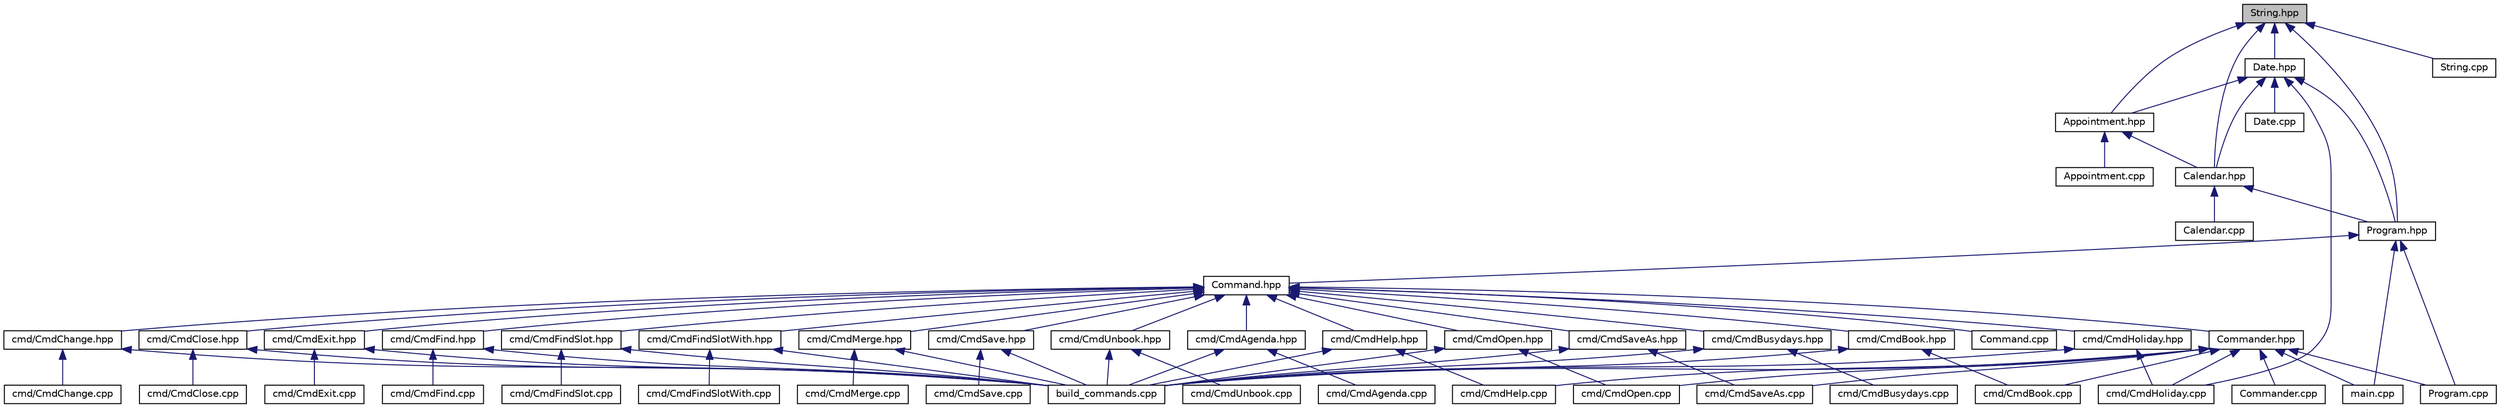 digraph "String.hpp"
{
  edge [fontname="Helvetica",fontsize="10",labelfontname="Helvetica",labelfontsize="10"];
  node [fontname="Helvetica",fontsize="10",shape=record];
  Node5 [label="String.hpp",height=0.2,width=0.4,color="black", fillcolor="grey75", style="filled", fontcolor="black"];
  Node5 -> Node6 [dir="back",color="midnightblue",fontsize="10",style="solid",fontname="Helvetica"];
  Node6 [label="Date.hpp",height=0.2,width=0.4,color="black", fillcolor="white", style="filled",URL="$Date_8hpp.html"];
  Node6 -> Node7 [dir="back",color="midnightblue",fontsize="10",style="solid",fontname="Helvetica"];
  Node7 [label="Appointment.hpp",height=0.2,width=0.4,color="black", fillcolor="white", style="filled",URL="$Appointment_8hpp.html"];
  Node7 -> Node8 [dir="back",color="midnightblue",fontsize="10",style="solid",fontname="Helvetica"];
  Node8 [label="Appointment.cpp",height=0.2,width=0.4,color="black", fillcolor="white", style="filled",URL="$Appointment_8cpp.html"];
  Node7 -> Node9 [dir="back",color="midnightblue",fontsize="10",style="solid",fontname="Helvetica"];
  Node9 [label="Calendar.hpp",height=0.2,width=0.4,color="black", fillcolor="white", style="filled",URL="$Calendar_8hpp.html"];
  Node9 -> Node10 [dir="back",color="midnightblue",fontsize="10",style="solid",fontname="Helvetica"];
  Node10 [label="Program.hpp",height=0.2,width=0.4,color="black", fillcolor="white", style="filled",URL="$Program_8hpp.html"];
  Node10 -> Node11 [dir="back",color="midnightblue",fontsize="10",style="solid",fontname="Helvetica"];
  Node11 [label="Command.hpp",height=0.2,width=0.4,color="black", fillcolor="white", style="filled",URL="$Command_8hpp.html"];
  Node11 -> Node12 [dir="back",color="midnightblue",fontsize="10",style="solid",fontname="Helvetica"];
  Node12 [label="Commander.hpp",height=0.2,width=0.4,color="black", fillcolor="white", style="filled",URL="$Commander_8hpp.html"];
  Node12 -> Node13 [dir="back",color="midnightblue",fontsize="10",style="solid",fontname="Helvetica"];
  Node13 [label="build_commands.cpp",height=0.2,width=0.4,color="black", fillcolor="white", style="filled",URL="$build__commands_8cpp.html"];
  Node12 -> Node14 [dir="back",color="midnightblue",fontsize="10",style="solid",fontname="Helvetica"];
  Node14 [label="cmd/CmdBook.cpp",height=0.2,width=0.4,color="black", fillcolor="white", style="filled",URL="$CmdBook_8cpp.html"];
  Node12 -> Node15 [dir="back",color="midnightblue",fontsize="10",style="solid",fontname="Helvetica"];
  Node15 [label="cmd/CmdHelp.cpp",height=0.2,width=0.4,color="black", fillcolor="white", style="filled",URL="$CmdHelp_8cpp.html"];
  Node12 -> Node16 [dir="back",color="midnightblue",fontsize="10",style="solid",fontname="Helvetica"];
  Node16 [label="cmd/CmdHoliday.cpp",height=0.2,width=0.4,color="black", fillcolor="white", style="filled",URL="$CmdHoliday_8cpp.html"];
  Node12 -> Node17 [dir="back",color="midnightblue",fontsize="10",style="solid",fontname="Helvetica"];
  Node17 [label="cmd/CmdOpen.cpp",height=0.2,width=0.4,color="black", fillcolor="white", style="filled",URL="$CmdOpen_8cpp.html"];
  Node12 -> Node18 [dir="back",color="midnightblue",fontsize="10",style="solid",fontname="Helvetica"];
  Node18 [label="cmd/CmdSaveAs.cpp",height=0.2,width=0.4,color="black", fillcolor="white", style="filled",URL="$CmdSaveAs_8cpp.html"];
  Node12 -> Node19 [dir="back",color="midnightblue",fontsize="10",style="solid",fontname="Helvetica"];
  Node19 [label="Commander.cpp",height=0.2,width=0.4,color="black", fillcolor="white", style="filled",URL="$Commander_8cpp.html"];
  Node12 -> Node20 [dir="back",color="midnightblue",fontsize="10",style="solid",fontname="Helvetica"];
  Node20 [label="main.cpp",height=0.2,width=0.4,color="black", fillcolor="white", style="filled",URL="$main_8cpp.html"];
  Node12 -> Node21 [dir="back",color="midnightblue",fontsize="10",style="solid",fontname="Helvetica"];
  Node21 [label="Program.cpp",height=0.2,width=0.4,color="black", fillcolor="white", style="filled",URL="$Program_8cpp.html"];
  Node11 -> Node22 [dir="back",color="midnightblue",fontsize="10",style="solid",fontname="Helvetica"];
  Node22 [label="cmd/CmdAgenda.hpp",height=0.2,width=0.4,color="black", fillcolor="white", style="filled",URL="$CmdAgenda_8hpp.html"];
  Node22 -> Node13 [dir="back",color="midnightblue",fontsize="10",style="solid",fontname="Helvetica"];
  Node22 -> Node23 [dir="back",color="midnightblue",fontsize="10",style="solid",fontname="Helvetica"];
  Node23 [label="cmd/CmdAgenda.cpp",height=0.2,width=0.4,color="black", fillcolor="white", style="filled",URL="$CmdAgenda_8cpp.html"];
  Node11 -> Node24 [dir="back",color="midnightblue",fontsize="10",style="solid",fontname="Helvetica"];
  Node24 [label="cmd/CmdBook.hpp",height=0.2,width=0.4,color="black", fillcolor="white", style="filled",URL="$CmdBook_8hpp.html"];
  Node24 -> Node13 [dir="back",color="midnightblue",fontsize="10",style="solid",fontname="Helvetica"];
  Node24 -> Node14 [dir="back",color="midnightblue",fontsize="10",style="solid",fontname="Helvetica"];
  Node11 -> Node25 [dir="back",color="midnightblue",fontsize="10",style="solid",fontname="Helvetica"];
  Node25 [label="cmd/CmdBusydays.hpp",height=0.2,width=0.4,color="black", fillcolor="white", style="filled",URL="$CmdBusydays_8hpp.html"];
  Node25 -> Node13 [dir="back",color="midnightblue",fontsize="10",style="solid",fontname="Helvetica"];
  Node25 -> Node26 [dir="back",color="midnightblue",fontsize="10",style="solid",fontname="Helvetica"];
  Node26 [label="cmd/CmdBusydays.cpp",height=0.2,width=0.4,color="black", fillcolor="white", style="filled",URL="$CmdBusydays_8cpp.html"];
  Node11 -> Node27 [dir="back",color="midnightblue",fontsize="10",style="solid",fontname="Helvetica"];
  Node27 [label="cmd/CmdChange.hpp",height=0.2,width=0.4,color="black", fillcolor="white", style="filled",URL="$CmdChange_8hpp.html"];
  Node27 -> Node13 [dir="back",color="midnightblue",fontsize="10",style="solid",fontname="Helvetica"];
  Node27 -> Node28 [dir="back",color="midnightblue",fontsize="10",style="solid",fontname="Helvetica"];
  Node28 [label="cmd/CmdChange.cpp",height=0.2,width=0.4,color="black", fillcolor="white", style="filled",URL="$CmdChange_8cpp.html"];
  Node11 -> Node29 [dir="back",color="midnightblue",fontsize="10",style="solid",fontname="Helvetica"];
  Node29 [label="cmd/CmdClose.hpp",height=0.2,width=0.4,color="black", fillcolor="white", style="filled",URL="$CmdClose_8hpp.html"];
  Node29 -> Node13 [dir="back",color="midnightblue",fontsize="10",style="solid",fontname="Helvetica"];
  Node29 -> Node30 [dir="back",color="midnightblue",fontsize="10",style="solid",fontname="Helvetica"];
  Node30 [label="cmd/CmdClose.cpp",height=0.2,width=0.4,color="black", fillcolor="white", style="filled",URL="$CmdClose_8cpp.html"];
  Node11 -> Node31 [dir="back",color="midnightblue",fontsize="10",style="solid",fontname="Helvetica"];
  Node31 [label="cmd/CmdExit.hpp",height=0.2,width=0.4,color="black", fillcolor="white", style="filled",URL="$CmdExit_8hpp.html"];
  Node31 -> Node13 [dir="back",color="midnightblue",fontsize="10",style="solid",fontname="Helvetica"];
  Node31 -> Node32 [dir="back",color="midnightblue",fontsize="10",style="solid",fontname="Helvetica"];
  Node32 [label="cmd/CmdExit.cpp",height=0.2,width=0.4,color="black", fillcolor="white", style="filled",URL="$CmdExit_8cpp.html"];
  Node11 -> Node33 [dir="back",color="midnightblue",fontsize="10",style="solid",fontname="Helvetica"];
  Node33 [label="cmd/CmdFind.hpp",height=0.2,width=0.4,color="black", fillcolor="white", style="filled",URL="$CmdFind_8hpp.html"];
  Node33 -> Node13 [dir="back",color="midnightblue",fontsize="10",style="solid",fontname="Helvetica"];
  Node33 -> Node34 [dir="back",color="midnightblue",fontsize="10",style="solid",fontname="Helvetica"];
  Node34 [label="cmd/CmdFind.cpp",height=0.2,width=0.4,color="black", fillcolor="white", style="filled",URL="$CmdFind_8cpp.html"];
  Node11 -> Node35 [dir="back",color="midnightblue",fontsize="10",style="solid",fontname="Helvetica"];
  Node35 [label="cmd/CmdFindSlot.hpp",height=0.2,width=0.4,color="black", fillcolor="white", style="filled",URL="$CmdFindSlot_8hpp.html"];
  Node35 -> Node13 [dir="back",color="midnightblue",fontsize="10",style="solid",fontname="Helvetica"];
  Node35 -> Node36 [dir="back",color="midnightblue",fontsize="10",style="solid",fontname="Helvetica"];
  Node36 [label="cmd/CmdFindSlot.cpp",height=0.2,width=0.4,color="black", fillcolor="white", style="filled",URL="$CmdFindSlot_8cpp.html"];
  Node11 -> Node37 [dir="back",color="midnightblue",fontsize="10",style="solid",fontname="Helvetica"];
  Node37 [label="cmd/CmdFindSlotWith.hpp",height=0.2,width=0.4,color="black", fillcolor="white", style="filled",URL="$CmdFindSlotWith_8hpp.html"];
  Node37 -> Node13 [dir="back",color="midnightblue",fontsize="10",style="solid",fontname="Helvetica"];
  Node37 -> Node38 [dir="back",color="midnightblue",fontsize="10",style="solid",fontname="Helvetica"];
  Node38 [label="cmd/CmdFindSlotWith.cpp",height=0.2,width=0.4,color="black", fillcolor="white", style="filled",URL="$CmdFindSlotWith_8cpp.html"];
  Node11 -> Node39 [dir="back",color="midnightblue",fontsize="10",style="solid",fontname="Helvetica"];
  Node39 [label="cmd/CmdHelp.hpp",height=0.2,width=0.4,color="black", fillcolor="white", style="filled",URL="$CmdHelp_8hpp.html"];
  Node39 -> Node13 [dir="back",color="midnightblue",fontsize="10",style="solid",fontname="Helvetica"];
  Node39 -> Node15 [dir="back",color="midnightblue",fontsize="10",style="solid",fontname="Helvetica"];
  Node11 -> Node40 [dir="back",color="midnightblue",fontsize="10",style="solid",fontname="Helvetica"];
  Node40 [label="cmd/CmdHoliday.hpp",height=0.2,width=0.4,color="black", fillcolor="white", style="filled",URL="$CmdHoliday_8hpp.html"];
  Node40 -> Node13 [dir="back",color="midnightblue",fontsize="10",style="solid",fontname="Helvetica"];
  Node40 -> Node16 [dir="back",color="midnightblue",fontsize="10",style="solid",fontname="Helvetica"];
  Node11 -> Node41 [dir="back",color="midnightblue",fontsize="10",style="solid",fontname="Helvetica"];
  Node41 [label="cmd/CmdMerge.hpp",height=0.2,width=0.4,color="black", fillcolor="white", style="filled",URL="$CmdMerge_8hpp.html"];
  Node41 -> Node13 [dir="back",color="midnightblue",fontsize="10",style="solid",fontname="Helvetica"];
  Node41 -> Node42 [dir="back",color="midnightblue",fontsize="10",style="solid",fontname="Helvetica"];
  Node42 [label="cmd/CmdMerge.cpp",height=0.2,width=0.4,color="black", fillcolor="white", style="filled",URL="$CmdMerge_8cpp.html"];
  Node11 -> Node43 [dir="back",color="midnightblue",fontsize="10",style="solid",fontname="Helvetica"];
  Node43 [label="cmd/CmdOpen.hpp",height=0.2,width=0.4,color="black", fillcolor="white", style="filled",URL="$CmdOpen_8hpp.html"];
  Node43 -> Node13 [dir="back",color="midnightblue",fontsize="10",style="solid",fontname="Helvetica"];
  Node43 -> Node17 [dir="back",color="midnightblue",fontsize="10",style="solid",fontname="Helvetica"];
  Node11 -> Node44 [dir="back",color="midnightblue",fontsize="10",style="solid",fontname="Helvetica"];
  Node44 [label="cmd/CmdSave.hpp",height=0.2,width=0.4,color="black", fillcolor="white", style="filled",URL="$CmdSave_8hpp.html"];
  Node44 -> Node13 [dir="back",color="midnightblue",fontsize="10",style="solid",fontname="Helvetica"];
  Node44 -> Node45 [dir="back",color="midnightblue",fontsize="10",style="solid",fontname="Helvetica"];
  Node45 [label="cmd/CmdSave.cpp",height=0.2,width=0.4,color="black", fillcolor="white", style="filled",URL="$CmdSave_8cpp.html"];
  Node11 -> Node46 [dir="back",color="midnightblue",fontsize="10",style="solid",fontname="Helvetica"];
  Node46 [label="cmd/CmdSaveAs.hpp",height=0.2,width=0.4,color="black", fillcolor="white", style="filled",URL="$CmdSaveAs_8hpp.html"];
  Node46 -> Node13 [dir="back",color="midnightblue",fontsize="10",style="solid",fontname="Helvetica"];
  Node46 -> Node18 [dir="back",color="midnightblue",fontsize="10",style="solid",fontname="Helvetica"];
  Node11 -> Node47 [dir="back",color="midnightblue",fontsize="10",style="solid",fontname="Helvetica"];
  Node47 [label="cmd/CmdUnbook.hpp",height=0.2,width=0.4,color="black", fillcolor="white", style="filled",URL="$CmdUnbook_8hpp.html"];
  Node47 -> Node13 [dir="back",color="midnightblue",fontsize="10",style="solid",fontname="Helvetica"];
  Node47 -> Node48 [dir="back",color="midnightblue",fontsize="10",style="solid",fontname="Helvetica"];
  Node48 [label="cmd/CmdUnbook.cpp",height=0.2,width=0.4,color="black", fillcolor="white", style="filled",URL="$CmdUnbook_8cpp.html"];
  Node11 -> Node49 [dir="back",color="midnightblue",fontsize="10",style="solid",fontname="Helvetica"];
  Node49 [label="Command.cpp",height=0.2,width=0.4,color="black", fillcolor="white", style="filled",URL="$Command_8cpp.html"];
  Node10 -> Node20 [dir="back",color="midnightblue",fontsize="10",style="solid",fontname="Helvetica"];
  Node10 -> Node21 [dir="back",color="midnightblue",fontsize="10",style="solid",fontname="Helvetica"];
  Node9 -> Node50 [dir="back",color="midnightblue",fontsize="10",style="solid",fontname="Helvetica"];
  Node50 [label="Calendar.cpp",height=0.2,width=0.4,color="black", fillcolor="white", style="filled",URL="$Calendar_8cpp.html"];
  Node6 -> Node9 [dir="back",color="midnightblue",fontsize="10",style="solid",fontname="Helvetica"];
  Node6 -> Node10 [dir="back",color="midnightblue",fontsize="10",style="solid",fontname="Helvetica"];
  Node6 -> Node16 [dir="back",color="midnightblue",fontsize="10",style="solid",fontname="Helvetica"];
  Node6 -> Node51 [dir="back",color="midnightblue",fontsize="10",style="solid",fontname="Helvetica"];
  Node51 [label="Date.cpp",height=0.2,width=0.4,color="black", fillcolor="white", style="filled",URL="$Date_8cpp.html"];
  Node5 -> Node7 [dir="back",color="midnightblue",fontsize="10",style="solid",fontname="Helvetica"];
  Node5 -> Node9 [dir="back",color="midnightblue",fontsize="10",style="solid",fontname="Helvetica"];
  Node5 -> Node10 [dir="back",color="midnightblue",fontsize="10",style="solid",fontname="Helvetica"];
  Node5 -> Node52 [dir="back",color="midnightblue",fontsize="10",style="solid",fontname="Helvetica"];
  Node52 [label="String.cpp",height=0.2,width=0.4,color="black", fillcolor="white", style="filled",URL="$String_8cpp.html"];
}
